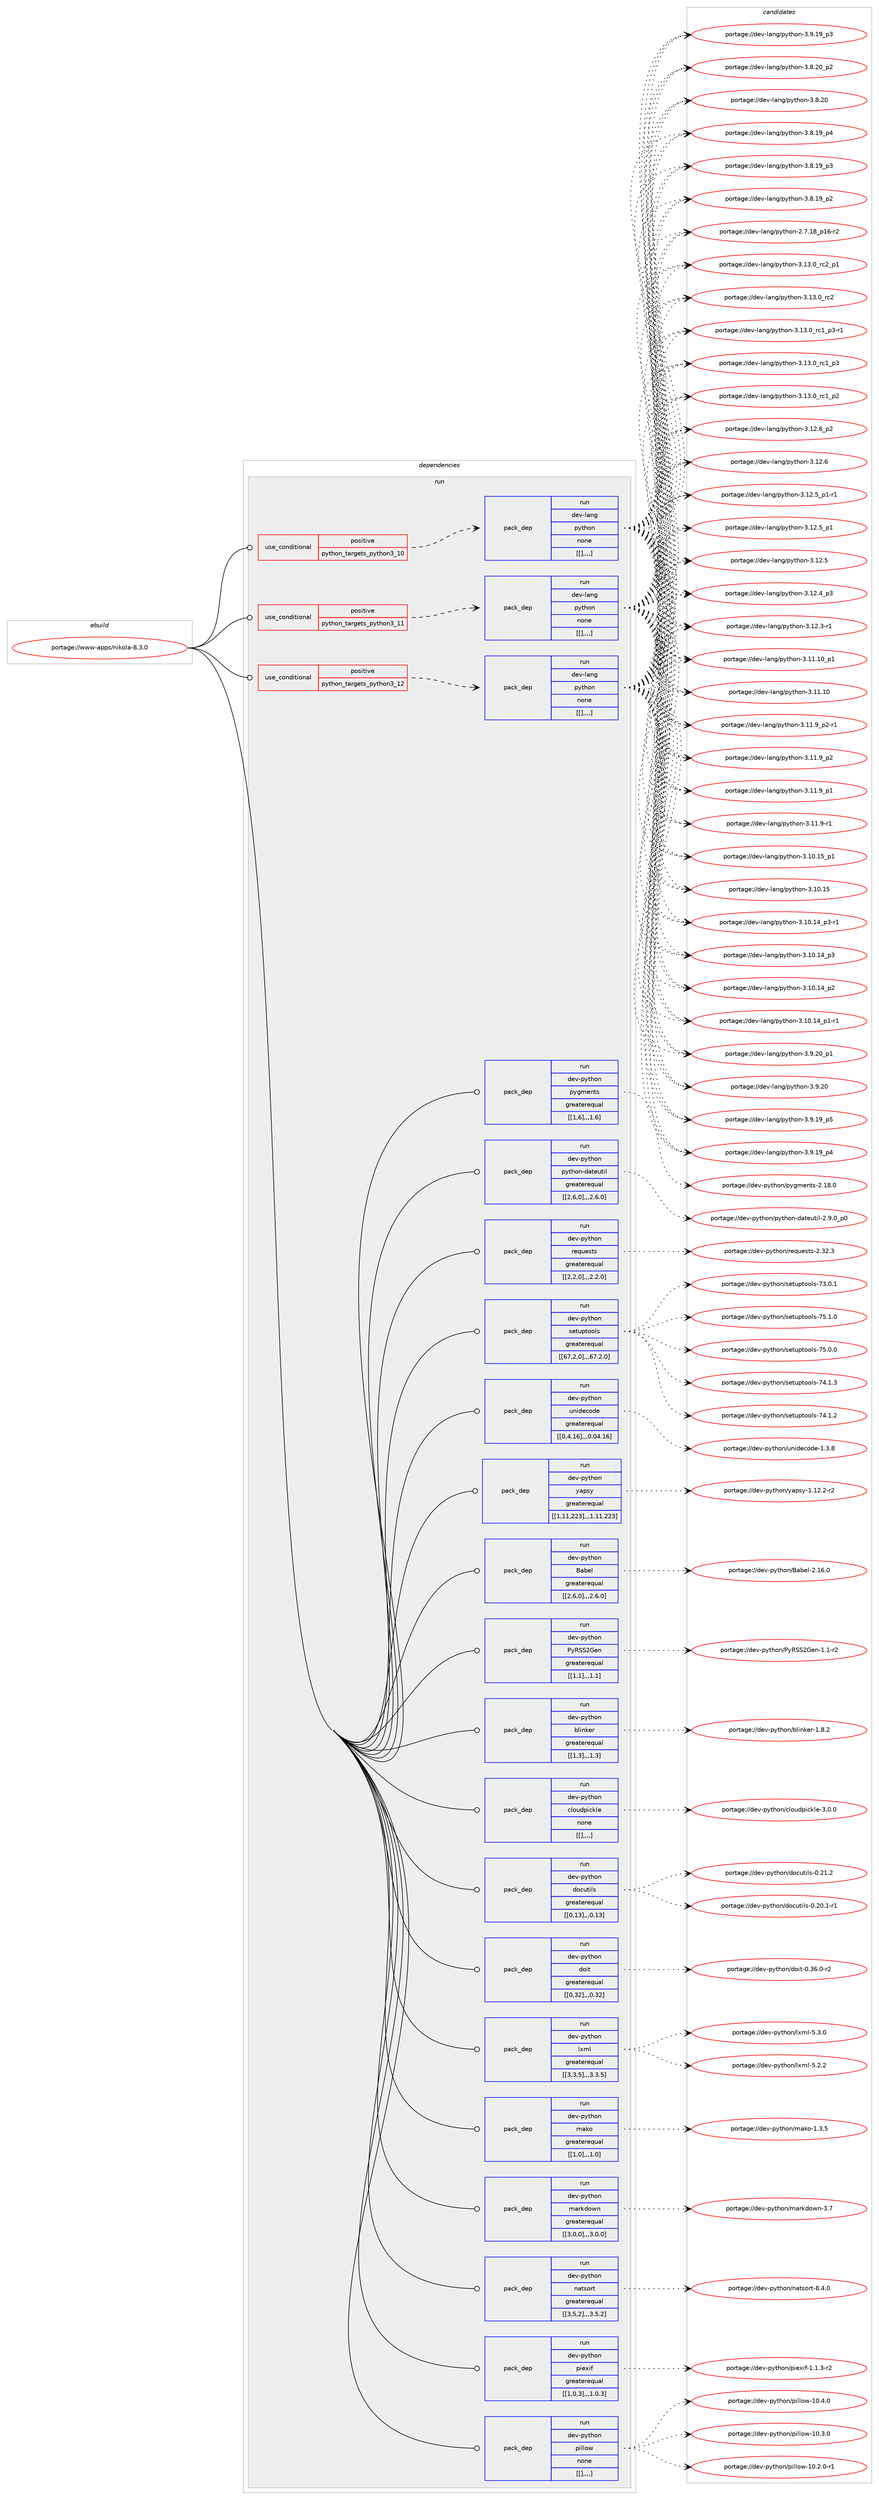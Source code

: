 digraph prolog {

# *************
# Graph options
# *************

newrank=true;
concentrate=true;
compound=true;
graph [rankdir=LR,fontname=Helvetica,fontsize=10,ranksep=1.5];#, ranksep=2.5, nodesep=0.2];
edge  [arrowhead=vee];
node  [fontname=Helvetica,fontsize=10];

# **********
# The ebuild
# **********

subgraph cluster_leftcol {
color=gray;
label=<<i>ebuild</i>>;
id [label="portage://www-apps/nikola-8.3.0", color=red, width=4, href="../www-apps/nikola-8.3.0.svg"];
}

# ****************
# The dependencies
# ****************

subgraph cluster_midcol {
color=gray;
label=<<i>dependencies</i>>;
subgraph cluster_compile {
fillcolor="#eeeeee";
style=filled;
label=<<i>compile</i>>;
}
subgraph cluster_compileandrun {
fillcolor="#eeeeee";
style=filled;
label=<<i>compile and run</i>>;
}
subgraph cluster_run {
fillcolor="#eeeeee";
style=filled;
label=<<i>run</i>>;
subgraph cond124268 {
dependency461007 [label=<<TABLE BORDER="0" CELLBORDER="1" CELLSPACING="0" CELLPADDING="4"><TR><TD ROWSPAN="3" CELLPADDING="10">use_conditional</TD></TR><TR><TD>positive</TD></TR><TR><TD>python_targets_python3_10</TD></TR></TABLE>>, shape=none, color=red];
subgraph pack333433 {
dependency461008 [label=<<TABLE BORDER="0" CELLBORDER="1" CELLSPACING="0" CELLPADDING="4" WIDTH="220"><TR><TD ROWSPAN="6" CELLPADDING="30">pack_dep</TD></TR><TR><TD WIDTH="110">run</TD></TR><TR><TD>dev-lang</TD></TR><TR><TD>python</TD></TR><TR><TD>none</TD></TR><TR><TD>[[],,,,]</TD></TR></TABLE>>, shape=none, color=blue];
}
dependency461007:e -> dependency461008:w [weight=20,style="dashed",arrowhead="vee"];
}
id:e -> dependency461007:w [weight=20,style="solid",arrowhead="odot"];
subgraph cond124269 {
dependency461009 [label=<<TABLE BORDER="0" CELLBORDER="1" CELLSPACING="0" CELLPADDING="4"><TR><TD ROWSPAN="3" CELLPADDING="10">use_conditional</TD></TR><TR><TD>positive</TD></TR><TR><TD>python_targets_python3_11</TD></TR></TABLE>>, shape=none, color=red];
subgraph pack333434 {
dependency461010 [label=<<TABLE BORDER="0" CELLBORDER="1" CELLSPACING="0" CELLPADDING="4" WIDTH="220"><TR><TD ROWSPAN="6" CELLPADDING="30">pack_dep</TD></TR><TR><TD WIDTH="110">run</TD></TR><TR><TD>dev-lang</TD></TR><TR><TD>python</TD></TR><TR><TD>none</TD></TR><TR><TD>[[],,,,]</TD></TR></TABLE>>, shape=none, color=blue];
}
dependency461009:e -> dependency461010:w [weight=20,style="dashed",arrowhead="vee"];
}
id:e -> dependency461009:w [weight=20,style="solid",arrowhead="odot"];
subgraph cond124270 {
dependency461011 [label=<<TABLE BORDER="0" CELLBORDER="1" CELLSPACING="0" CELLPADDING="4"><TR><TD ROWSPAN="3" CELLPADDING="10">use_conditional</TD></TR><TR><TD>positive</TD></TR><TR><TD>python_targets_python3_12</TD></TR></TABLE>>, shape=none, color=red];
subgraph pack333435 {
dependency461012 [label=<<TABLE BORDER="0" CELLBORDER="1" CELLSPACING="0" CELLPADDING="4" WIDTH="220"><TR><TD ROWSPAN="6" CELLPADDING="30">pack_dep</TD></TR><TR><TD WIDTH="110">run</TD></TR><TR><TD>dev-lang</TD></TR><TR><TD>python</TD></TR><TR><TD>none</TD></TR><TR><TD>[[],,,,]</TD></TR></TABLE>>, shape=none, color=blue];
}
dependency461011:e -> dependency461012:w [weight=20,style="dashed",arrowhead="vee"];
}
id:e -> dependency461011:w [weight=20,style="solid",arrowhead="odot"];
subgraph pack333436 {
dependency461013 [label=<<TABLE BORDER="0" CELLBORDER="1" CELLSPACING="0" CELLPADDING="4" WIDTH="220"><TR><TD ROWSPAN="6" CELLPADDING="30">pack_dep</TD></TR><TR><TD WIDTH="110">run</TD></TR><TR><TD>dev-python</TD></TR><TR><TD>Babel</TD></TR><TR><TD>greaterequal</TD></TR><TR><TD>[[2,6,0],,,2.6.0]</TD></TR></TABLE>>, shape=none, color=blue];
}
id:e -> dependency461013:w [weight=20,style="solid",arrowhead="odot"];
subgraph pack333437 {
dependency461014 [label=<<TABLE BORDER="0" CELLBORDER="1" CELLSPACING="0" CELLPADDING="4" WIDTH="220"><TR><TD ROWSPAN="6" CELLPADDING="30">pack_dep</TD></TR><TR><TD WIDTH="110">run</TD></TR><TR><TD>dev-python</TD></TR><TR><TD>PyRSS2Gen</TD></TR><TR><TD>greaterequal</TD></TR><TR><TD>[[1,1],,,1.1]</TD></TR></TABLE>>, shape=none, color=blue];
}
id:e -> dependency461014:w [weight=20,style="solid",arrowhead="odot"];
subgraph pack333438 {
dependency461015 [label=<<TABLE BORDER="0" CELLBORDER="1" CELLSPACING="0" CELLPADDING="4" WIDTH="220"><TR><TD ROWSPAN="6" CELLPADDING="30">pack_dep</TD></TR><TR><TD WIDTH="110">run</TD></TR><TR><TD>dev-python</TD></TR><TR><TD>blinker</TD></TR><TR><TD>greaterequal</TD></TR><TR><TD>[[1,3],,,1.3]</TD></TR></TABLE>>, shape=none, color=blue];
}
id:e -> dependency461015:w [weight=20,style="solid",arrowhead="odot"];
subgraph pack333439 {
dependency461016 [label=<<TABLE BORDER="0" CELLBORDER="1" CELLSPACING="0" CELLPADDING="4" WIDTH="220"><TR><TD ROWSPAN="6" CELLPADDING="30">pack_dep</TD></TR><TR><TD WIDTH="110">run</TD></TR><TR><TD>dev-python</TD></TR><TR><TD>cloudpickle</TD></TR><TR><TD>none</TD></TR><TR><TD>[[],,,,]</TD></TR></TABLE>>, shape=none, color=blue];
}
id:e -> dependency461016:w [weight=20,style="solid",arrowhead="odot"];
subgraph pack333440 {
dependency461017 [label=<<TABLE BORDER="0" CELLBORDER="1" CELLSPACING="0" CELLPADDING="4" WIDTH="220"><TR><TD ROWSPAN="6" CELLPADDING="30">pack_dep</TD></TR><TR><TD WIDTH="110">run</TD></TR><TR><TD>dev-python</TD></TR><TR><TD>docutils</TD></TR><TR><TD>greaterequal</TD></TR><TR><TD>[[0,13],,,0.13]</TD></TR></TABLE>>, shape=none, color=blue];
}
id:e -> dependency461017:w [weight=20,style="solid",arrowhead="odot"];
subgraph pack333441 {
dependency461018 [label=<<TABLE BORDER="0" CELLBORDER="1" CELLSPACING="0" CELLPADDING="4" WIDTH="220"><TR><TD ROWSPAN="6" CELLPADDING="30">pack_dep</TD></TR><TR><TD WIDTH="110">run</TD></TR><TR><TD>dev-python</TD></TR><TR><TD>doit</TD></TR><TR><TD>greaterequal</TD></TR><TR><TD>[[0,32],,,0.32]</TD></TR></TABLE>>, shape=none, color=blue];
}
id:e -> dependency461018:w [weight=20,style="solid",arrowhead="odot"];
subgraph pack333442 {
dependency461019 [label=<<TABLE BORDER="0" CELLBORDER="1" CELLSPACING="0" CELLPADDING="4" WIDTH="220"><TR><TD ROWSPAN="6" CELLPADDING="30">pack_dep</TD></TR><TR><TD WIDTH="110">run</TD></TR><TR><TD>dev-python</TD></TR><TR><TD>lxml</TD></TR><TR><TD>greaterequal</TD></TR><TR><TD>[[3,3,5],,,3.3.5]</TD></TR></TABLE>>, shape=none, color=blue];
}
id:e -> dependency461019:w [weight=20,style="solid",arrowhead="odot"];
subgraph pack333443 {
dependency461020 [label=<<TABLE BORDER="0" CELLBORDER="1" CELLSPACING="0" CELLPADDING="4" WIDTH="220"><TR><TD ROWSPAN="6" CELLPADDING="30">pack_dep</TD></TR><TR><TD WIDTH="110">run</TD></TR><TR><TD>dev-python</TD></TR><TR><TD>mako</TD></TR><TR><TD>greaterequal</TD></TR><TR><TD>[[1,0],,,1.0]</TD></TR></TABLE>>, shape=none, color=blue];
}
id:e -> dependency461020:w [weight=20,style="solid",arrowhead="odot"];
subgraph pack333444 {
dependency461021 [label=<<TABLE BORDER="0" CELLBORDER="1" CELLSPACING="0" CELLPADDING="4" WIDTH="220"><TR><TD ROWSPAN="6" CELLPADDING="30">pack_dep</TD></TR><TR><TD WIDTH="110">run</TD></TR><TR><TD>dev-python</TD></TR><TR><TD>markdown</TD></TR><TR><TD>greaterequal</TD></TR><TR><TD>[[3,0,0],,,3.0.0]</TD></TR></TABLE>>, shape=none, color=blue];
}
id:e -> dependency461021:w [weight=20,style="solid",arrowhead="odot"];
subgraph pack333445 {
dependency461022 [label=<<TABLE BORDER="0" CELLBORDER="1" CELLSPACING="0" CELLPADDING="4" WIDTH="220"><TR><TD ROWSPAN="6" CELLPADDING="30">pack_dep</TD></TR><TR><TD WIDTH="110">run</TD></TR><TR><TD>dev-python</TD></TR><TR><TD>natsort</TD></TR><TR><TD>greaterequal</TD></TR><TR><TD>[[3,5,2],,,3.5.2]</TD></TR></TABLE>>, shape=none, color=blue];
}
id:e -> dependency461022:w [weight=20,style="solid",arrowhead="odot"];
subgraph pack333446 {
dependency461023 [label=<<TABLE BORDER="0" CELLBORDER="1" CELLSPACING="0" CELLPADDING="4" WIDTH="220"><TR><TD ROWSPAN="6" CELLPADDING="30">pack_dep</TD></TR><TR><TD WIDTH="110">run</TD></TR><TR><TD>dev-python</TD></TR><TR><TD>piexif</TD></TR><TR><TD>greaterequal</TD></TR><TR><TD>[[1,0,3],,,1.0.3]</TD></TR></TABLE>>, shape=none, color=blue];
}
id:e -> dependency461023:w [weight=20,style="solid",arrowhead="odot"];
subgraph pack333447 {
dependency461024 [label=<<TABLE BORDER="0" CELLBORDER="1" CELLSPACING="0" CELLPADDING="4" WIDTH="220"><TR><TD ROWSPAN="6" CELLPADDING="30">pack_dep</TD></TR><TR><TD WIDTH="110">run</TD></TR><TR><TD>dev-python</TD></TR><TR><TD>pillow</TD></TR><TR><TD>none</TD></TR><TR><TD>[[],,,,]</TD></TR></TABLE>>, shape=none, color=blue];
}
id:e -> dependency461024:w [weight=20,style="solid",arrowhead="odot"];
subgraph pack333448 {
dependency461025 [label=<<TABLE BORDER="0" CELLBORDER="1" CELLSPACING="0" CELLPADDING="4" WIDTH="220"><TR><TD ROWSPAN="6" CELLPADDING="30">pack_dep</TD></TR><TR><TD WIDTH="110">run</TD></TR><TR><TD>dev-python</TD></TR><TR><TD>pygments</TD></TR><TR><TD>greaterequal</TD></TR><TR><TD>[[1,6],,,1.6]</TD></TR></TABLE>>, shape=none, color=blue];
}
id:e -> dependency461025:w [weight=20,style="solid",arrowhead="odot"];
subgraph pack333449 {
dependency461026 [label=<<TABLE BORDER="0" CELLBORDER="1" CELLSPACING="0" CELLPADDING="4" WIDTH="220"><TR><TD ROWSPAN="6" CELLPADDING="30">pack_dep</TD></TR><TR><TD WIDTH="110">run</TD></TR><TR><TD>dev-python</TD></TR><TR><TD>python-dateutil</TD></TR><TR><TD>greaterequal</TD></TR><TR><TD>[[2,6,0],,,2.6.0]</TD></TR></TABLE>>, shape=none, color=blue];
}
id:e -> dependency461026:w [weight=20,style="solid",arrowhead="odot"];
subgraph pack333450 {
dependency461027 [label=<<TABLE BORDER="0" CELLBORDER="1" CELLSPACING="0" CELLPADDING="4" WIDTH="220"><TR><TD ROWSPAN="6" CELLPADDING="30">pack_dep</TD></TR><TR><TD WIDTH="110">run</TD></TR><TR><TD>dev-python</TD></TR><TR><TD>requests</TD></TR><TR><TD>greaterequal</TD></TR><TR><TD>[[2,2,0],,,2.2.0]</TD></TR></TABLE>>, shape=none, color=blue];
}
id:e -> dependency461027:w [weight=20,style="solid",arrowhead="odot"];
subgraph pack333451 {
dependency461028 [label=<<TABLE BORDER="0" CELLBORDER="1" CELLSPACING="0" CELLPADDING="4" WIDTH="220"><TR><TD ROWSPAN="6" CELLPADDING="30">pack_dep</TD></TR><TR><TD WIDTH="110">run</TD></TR><TR><TD>dev-python</TD></TR><TR><TD>setuptools</TD></TR><TR><TD>greaterequal</TD></TR><TR><TD>[[67,2,0],,,67.2.0]</TD></TR></TABLE>>, shape=none, color=blue];
}
id:e -> dependency461028:w [weight=20,style="solid",arrowhead="odot"];
subgraph pack333452 {
dependency461029 [label=<<TABLE BORDER="0" CELLBORDER="1" CELLSPACING="0" CELLPADDING="4" WIDTH="220"><TR><TD ROWSPAN="6" CELLPADDING="30">pack_dep</TD></TR><TR><TD WIDTH="110">run</TD></TR><TR><TD>dev-python</TD></TR><TR><TD>unidecode</TD></TR><TR><TD>greaterequal</TD></TR><TR><TD>[[0,4,16],,,0.04.16]</TD></TR></TABLE>>, shape=none, color=blue];
}
id:e -> dependency461029:w [weight=20,style="solid",arrowhead="odot"];
subgraph pack333453 {
dependency461030 [label=<<TABLE BORDER="0" CELLBORDER="1" CELLSPACING="0" CELLPADDING="4" WIDTH="220"><TR><TD ROWSPAN="6" CELLPADDING="30">pack_dep</TD></TR><TR><TD WIDTH="110">run</TD></TR><TR><TD>dev-python</TD></TR><TR><TD>yapsy</TD></TR><TR><TD>greaterequal</TD></TR><TR><TD>[[1,11,223],,,1.11.223]</TD></TR></TABLE>>, shape=none, color=blue];
}
id:e -> dependency461030:w [weight=20,style="solid",arrowhead="odot"];
}
}

# **************
# The candidates
# **************

subgraph cluster_choices {
rank=same;
color=gray;
label=<<i>candidates</i>>;

subgraph choice333433 {
color=black;
nodesep=1;
choice100101118451089711010347112121116104111110455146495146489511499509511249 [label="portage://dev-lang/python-3.13.0_rc2_p1", color=red, width=4,href="../dev-lang/python-3.13.0_rc2_p1.svg"];
choice10010111845108971101034711212111610411111045514649514648951149950 [label="portage://dev-lang/python-3.13.0_rc2", color=red, width=4,href="../dev-lang/python-3.13.0_rc2.svg"];
choice1001011184510897110103471121211161041111104551464951464895114994995112514511449 [label="portage://dev-lang/python-3.13.0_rc1_p3-r1", color=red, width=4,href="../dev-lang/python-3.13.0_rc1_p3-r1.svg"];
choice100101118451089711010347112121116104111110455146495146489511499499511251 [label="portage://dev-lang/python-3.13.0_rc1_p3", color=red, width=4,href="../dev-lang/python-3.13.0_rc1_p3.svg"];
choice100101118451089711010347112121116104111110455146495146489511499499511250 [label="portage://dev-lang/python-3.13.0_rc1_p2", color=red, width=4,href="../dev-lang/python-3.13.0_rc1_p2.svg"];
choice100101118451089711010347112121116104111110455146495046549511250 [label="portage://dev-lang/python-3.12.6_p2", color=red, width=4,href="../dev-lang/python-3.12.6_p2.svg"];
choice10010111845108971101034711212111610411111045514649504654 [label="portage://dev-lang/python-3.12.6", color=red, width=4,href="../dev-lang/python-3.12.6.svg"];
choice1001011184510897110103471121211161041111104551464950465395112494511449 [label="portage://dev-lang/python-3.12.5_p1-r1", color=red, width=4,href="../dev-lang/python-3.12.5_p1-r1.svg"];
choice100101118451089711010347112121116104111110455146495046539511249 [label="portage://dev-lang/python-3.12.5_p1", color=red, width=4,href="../dev-lang/python-3.12.5_p1.svg"];
choice10010111845108971101034711212111610411111045514649504653 [label="portage://dev-lang/python-3.12.5", color=red, width=4,href="../dev-lang/python-3.12.5.svg"];
choice100101118451089711010347112121116104111110455146495046529511251 [label="portage://dev-lang/python-3.12.4_p3", color=red, width=4,href="../dev-lang/python-3.12.4_p3.svg"];
choice100101118451089711010347112121116104111110455146495046514511449 [label="portage://dev-lang/python-3.12.3-r1", color=red, width=4,href="../dev-lang/python-3.12.3-r1.svg"];
choice10010111845108971101034711212111610411111045514649494649489511249 [label="portage://dev-lang/python-3.11.10_p1", color=red, width=4,href="../dev-lang/python-3.11.10_p1.svg"];
choice1001011184510897110103471121211161041111104551464949464948 [label="portage://dev-lang/python-3.11.10", color=red, width=4,href="../dev-lang/python-3.11.10.svg"];
choice1001011184510897110103471121211161041111104551464949465795112504511449 [label="portage://dev-lang/python-3.11.9_p2-r1", color=red, width=4,href="../dev-lang/python-3.11.9_p2-r1.svg"];
choice100101118451089711010347112121116104111110455146494946579511250 [label="portage://dev-lang/python-3.11.9_p2", color=red, width=4,href="../dev-lang/python-3.11.9_p2.svg"];
choice100101118451089711010347112121116104111110455146494946579511249 [label="portage://dev-lang/python-3.11.9_p1", color=red, width=4,href="../dev-lang/python-3.11.9_p1.svg"];
choice100101118451089711010347112121116104111110455146494946574511449 [label="portage://dev-lang/python-3.11.9-r1", color=red, width=4,href="../dev-lang/python-3.11.9-r1.svg"];
choice10010111845108971101034711212111610411111045514649484649539511249 [label="portage://dev-lang/python-3.10.15_p1", color=red, width=4,href="../dev-lang/python-3.10.15_p1.svg"];
choice1001011184510897110103471121211161041111104551464948464953 [label="portage://dev-lang/python-3.10.15", color=red, width=4,href="../dev-lang/python-3.10.15.svg"];
choice100101118451089711010347112121116104111110455146494846495295112514511449 [label="portage://dev-lang/python-3.10.14_p3-r1", color=red, width=4,href="../dev-lang/python-3.10.14_p3-r1.svg"];
choice10010111845108971101034711212111610411111045514649484649529511251 [label="portage://dev-lang/python-3.10.14_p3", color=red, width=4,href="../dev-lang/python-3.10.14_p3.svg"];
choice10010111845108971101034711212111610411111045514649484649529511250 [label="portage://dev-lang/python-3.10.14_p2", color=red, width=4,href="../dev-lang/python-3.10.14_p2.svg"];
choice100101118451089711010347112121116104111110455146494846495295112494511449 [label="portage://dev-lang/python-3.10.14_p1-r1", color=red, width=4,href="../dev-lang/python-3.10.14_p1-r1.svg"];
choice100101118451089711010347112121116104111110455146574650489511249 [label="portage://dev-lang/python-3.9.20_p1", color=red, width=4,href="../dev-lang/python-3.9.20_p1.svg"];
choice10010111845108971101034711212111610411111045514657465048 [label="portage://dev-lang/python-3.9.20", color=red, width=4,href="../dev-lang/python-3.9.20.svg"];
choice100101118451089711010347112121116104111110455146574649579511253 [label="portage://dev-lang/python-3.9.19_p5", color=red, width=4,href="../dev-lang/python-3.9.19_p5.svg"];
choice100101118451089711010347112121116104111110455146574649579511252 [label="portage://dev-lang/python-3.9.19_p4", color=red, width=4,href="../dev-lang/python-3.9.19_p4.svg"];
choice100101118451089711010347112121116104111110455146574649579511251 [label="portage://dev-lang/python-3.9.19_p3", color=red, width=4,href="../dev-lang/python-3.9.19_p3.svg"];
choice100101118451089711010347112121116104111110455146564650489511250 [label="portage://dev-lang/python-3.8.20_p2", color=red, width=4,href="../dev-lang/python-3.8.20_p2.svg"];
choice10010111845108971101034711212111610411111045514656465048 [label="portage://dev-lang/python-3.8.20", color=red, width=4,href="../dev-lang/python-3.8.20.svg"];
choice100101118451089711010347112121116104111110455146564649579511252 [label="portage://dev-lang/python-3.8.19_p4", color=red, width=4,href="../dev-lang/python-3.8.19_p4.svg"];
choice100101118451089711010347112121116104111110455146564649579511251 [label="portage://dev-lang/python-3.8.19_p3", color=red, width=4,href="../dev-lang/python-3.8.19_p3.svg"];
choice100101118451089711010347112121116104111110455146564649579511250 [label="portage://dev-lang/python-3.8.19_p2", color=red, width=4,href="../dev-lang/python-3.8.19_p2.svg"];
choice100101118451089711010347112121116104111110455046554649569511249544511450 [label="portage://dev-lang/python-2.7.18_p16-r2", color=red, width=4,href="../dev-lang/python-2.7.18_p16-r2.svg"];
dependency461008:e -> choice100101118451089711010347112121116104111110455146495146489511499509511249:w [style=dotted,weight="100"];
dependency461008:e -> choice10010111845108971101034711212111610411111045514649514648951149950:w [style=dotted,weight="100"];
dependency461008:e -> choice1001011184510897110103471121211161041111104551464951464895114994995112514511449:w [style=dotted,weight="100"];
dependency461008:e -> choice100101118451089711010347112121116104111110455146495146489511499499511251:w [style=dotted,weight="100"];
dependency461008:e -> choice100101118451089711010347112121116104111110455146495146489511499499511250:w [style=dotted,weight="100"];
dependency461008:e -> choice100101118451089711010347112121116104111110455146495046549511250:w [style=dotted,weight="100"];
dependency461008:e -> choice10010111845108971101034711212111610411111045514649504654:w [style=dotted,weight="100"];
dependency461008:e -> choice1001011184510897110103471121211161041111104551464950465395112494511449:w [style=dotted,weight="100"];
dependency461008:e -> choice100101118451089711010347112121116104111110455146495046539511249:w [style=dotted,weight="100"];
dependency461008:e -> choice10010111845108971101034711212111610411111045514649504653:w [style=dotted,weight="100"];
dependency461008:e -> choice100101118451089711010347112121116104111110455146495046529511251:w [style=dotted,weight="100"];
dependency461008:e -> choice100101118451089711010347112121116104111110455146495046514511449:w [style=dotted,weight="100"];
dependency461008:e -> choice10010111845108971101034711212111610411111045514649494649489511249:w [style=dotted,weight="100"];
dependency461008:e -> choice1001011184510897110103471121211161041111104551464949464948:w [style=dotted,weight="100"];
dependency461008:e -> choice1001011184510897110103471121211161041111104551464949465795112504511449:w [style=dotted,weight="100"];
dependency461008:e -> choice100101118451089711010347112121116104111110455146494946579511250:w [style=dotted,weight="100"];
dependency461008:e -> choice100101118451089711010347112121116104111110455146494946579511249:w [style=dotted,weight="100"];
dependency461008:e -> choice100101118451089711010347112121116104111110455146494946574511449:w [style=dotted,weight="100"];
dependency461008:e -> choice10010111845108971101034711212111610411111045514649484649539511249:w [style=dotted,weight="100"];
dependency461008:e -> choice1001011184510897110103471121211161041111104551464948464953:w [style=dotted,weight="100"];
dependency461008:e -> choice100101118451089711010347112121116104111110455146494846495295112514511449:w [style=dotted,weight="100"];
dependency461008:e -> choice10010111845108971101034711212111610411111045514649484649529511251:w [style=dotted,weight="100"];
dependency461008:e -> choice10010111845108971101034711212111610411111045514649484649529511250:w [style=dotted,weight="100"];
dependency461008:e -> choice100101118451089711010347112121116104111110455146494846495295112494511449:w [style=dotted,weight="100"];
dependency461008:e -> choice100101118451089711010347112121116104111110455146574650489511249:w [style=dotted,weight="100"];
dependency461008:e -> choice10010111845108971101034711212111610411111045514657465048:w [style=dotted,weight="100"];
dependency461008:e -> choice100101118451089711010347112121116104111110455146574649579511253:w [style=dotted,weight="100"];
dependency461008:e -> choice100101118451089711010347112121116104111110455146574649579511252:w [style=dotted,weight="100"];
dependency461008:e -> choice100101118451089711010347112121116104111110455146574649579511251:w [style=dotted,weight="100"];
dependency461008:e -> choice100101118451089711010347112121116104111110455146564650489511250:w [style=dotted,weight="100"];
dependency461008:e -> choice10010111845108971101034711212111610411111045514656465048:w [style=dotted,weight="100"];
dependency461008:e -> choice100101118451089711010347112121116104111110455146564649579511252:w [style=dotted,weight="100"];
dependency461008:e -> choice100101118451089711010347112121116104111110455146564649579511251:w [style=dotted,weight="100"];
dependency461008:e -> choice100101118451089711010347112121116104111110455146564649579511250:w [style=dotted,weight="100"];
dependency461008:e -> choice100101118451089711010347112121116104111110455046554649569511249544511450:w [style=dotted,weight="100"];
}
subgraph choice333434 {
color=black;
nodesep=1;
choice100101118451089711010347112121116104111110455146495146489511499509511249 [label="portage://dev-lang/python-3.13.0_rc2_p1", color=red, width=4,href="../dev-lang/python-3.13.0_rc2_p1.svg"];
choice10010111845108971101034711212111610411111045514649514648951149950 [label="portage://dev-lang/python-3.13.0_rc2", color=red, width=4,href="../dev-lang/python-3.13.0_rc2.svg"];
choice1001011184510897110103471121211161041111104551464951464895114994995112514511449 [label="portage://dev-lang/python-3.13.0_rc1_p3-r1", color=red, width=4,href="../dev-lang/python-3.13.0_rc1_p3-r1.svg"];
choice100101118451089711010347112121116104111110455146495146489511499499511251 [label="portage://dev-lang/python-3.13.0_rc1_p3", color=red, width=4,href="../dev-lang/python-3.13.0_rc1_p3.svg"];
choice100101118451089711010347112121116104111110455146495146489511499499511250 [label="portage://dev-lang/python-3.13.0_rc1_p2", color=red, width=4,href="../dev-lang/python-3.13.0_rc1_p2.svg"];
choice100101118451089711010347112121116104111110455146495046549511250 [label="portage://dev-lang/python-3.12.6_p2", color=red, width=4,href="../dev-lang/python-3.12.6_p2.svg"];
choice10010111845108971101034711212111610411111045514649504654 [label="portage://dev-lang/python-3.12.6", color=red, width=4,href="../dev-lang/python-3.12.6.svg"];
choice1001011184510897110103471121211161041111104551464950465395112494511449 [label="portage://dev-lang/python-3.12.5_p1-r1", color=red, width=4,href="../dev-lang/python-3.12.5_p1-r1.svg"];
choice100101118451089711010347112121116104111110455146495046539511249 [label="portage://dev-lang/python-3.12.5_p1", color=red, width=4,href="../dev-lang/python-3.12.5_p1.svg"];
choice10010111845108971101034711212111610411111045514649504653 [label="portage://dev-lang/python-3.12.5", color=red, width=4,href="../dev-lang/python-3.12.5.svg"];
choice100101118451089711010347112121116104111110455146495046529511251 [label="portage://dev-lang/python-3.12.4_p3", color=red, width=4,href="../dev-lang/python-3.12.4_p3.svg"];
choice100101118451089711010347112121116104111110455146495046514511449 [label="portage://dev-lang/python-3.12.3-r1", color=red, width=4,href="../dev-lang/python-3.12.3-r1.svg"];
choice10010111845108971101034711212111610411111045514649494649489511249 [label="portage://dev-lang/python-3.11.10_p1", color=red, width=4,href="../dev-lang/python-3.11.10_p1.svg"];
choice1001011184510897110103471121211161041111104551464949464948 [label="portage://dev-lang/python-3.11.10", color=red, width=4,href="../dev-lang/python-3.11.10.svg"];
choice1001011184510897110103471121211161041111104551464949465795112504511449 [label="portage://dev-lang/python-3.11.9_p2-r1", color=red, width=4,href="../dev-lang/python-3.11.9_p2-r1.svg"];
choice100101118451089711010347112121116104111110455146494946579511250 [label="portage://dev-lang/python-3.11.9_p2", color=red, width=4,href="../dev-lang/python-3.11.9_p2.svg"];
choice100101118451089711010347112121116104111110455146494946579511249 [label="portage://dev-lang/python-3.11.9_p1", color=red, width=4,href="../dev-lang/python-3.11.9_p1.svg"];
choice100101118451089711010347112121116104111110455146494946574511449 [label="portage://dev-lang/python-3.11.9-r1", color=red, width=4,href="../dev-lang/python-3.11.9-r1.svg"];
choice10010111845108971101034711212111610411111045514649484649539511249 [label="portage://dev-lang/python-3.10.15_p1", color=red, width=4,href="../dev-lang/python-3.10.15_p1.svg"];
choice1001011184510897110103471121211161041111104551464948464953 [label="portage://dev-lang/python-3.10.15", color=red, width=4,href="../dev-lang/python-3.10.15.svg"];
choice100101118451089711010347112121116104111110455146494846495295112514511449 [label="portage://dev-lang/python-3.10.14_p3-r1", color=red, width=4,href="../dev-lang/python-3.10.14_p3-r1.svg"];
choice10010111845108971101034711212111610411111045514649484649529511251 [label="portage://dev-lang/python-3.10.14_p3", color=red, width=4,href="../dev-lang/python-3.10.14_p3.svg"];
choice10010111845108971101034711212111610411111045514649484649529511250 [label="portage://dev-lang/python-3.10.14_p2", color=red, width=4,href="../dev-lang/python-3.10.14_p2.svg"];
choice100101118451089711010347112121116104111110455146494846495295112494511449 [label="portage://dev-lang/python-3.10.14_p1-r1", color=red, width=4,href="../dev-lang/python-3.10.14_p1-r1.svg"];
choice100101118451089711010347112121116104111110455146574650489511249 [label="portage://dev-lang/python-3.9.20_p1", color=red, width=4,href="../dev-lang/python-3.9.20_p1.svg"];
choice10010111845108971101034711212111610411111045514657465048 [label="portage://dev-lang/python-3.9.20", color=red, width=4,href="../dev-lang/python-3.9.20.svg"];
choice100101118451089711010347112121116104111110455146574649579511253 [label="portage://dev-lang/python-3.9.19_p5", color=red, width=4,href="../dev-lang/python-3.9.19_p5.svg"];
choice100101118451089711010347112121116104111110455146574649579511252 [label="portage://dev-lang/python-3.9.19_p4", color=red, width=4,href="../dev-lang/python-3.9.19_p4.svg"];
choice100101118451089711010347112121116104111110455146574649579511251 [label="portage://dev-lang/python-3.9.19_p3", color=red, width=4,href="../dev-lang/python-3.9.19_p3.svg"];
choice100101118451089711010347112121116104111110455146564650489511250 [label="portage://dev-lang/python-3.8.20_p2", color=red, width=4,href="../dev-lang/python-3.8.20_p2.svg"];
choice10010111845108971101034711212111610411111045514656465048 [label="portage://dev-lang/python-3.8.20", color=red, width=4,href="../dev-lang/python-3.8.20.svg"];
choice100101118451089711010347112121116104111110455146564649579511252 [label="portage://dev-lang/python-3.8.19_p4", color=red, width=4,href="../dev-lang/python-3.8.19_p4.svg"];
choice100101118451089711010347112121116104111110455146564649579511251 [label="portage://dev-lang/python-3.8.19_p3", color=red, width=4,href="../dev-lang/python-3.8.19_p3.svg"];
choice100101118451089711010347112121116104111110455146564649579511250 [label="portage://dev-lang/python-3.8.19_p2", color=red, width=4,href="../dev-lang/python-3.8.19_p2.svg"];
choice100101118451089711010347112121116104111110455046554649569511249544511450 [label="portage://dev-lang/python-2.7.18_p16-r2", color=red, width=4,href="../dev-lang/python-2.7.18_p16-r2.svg"];
dependency461010:e -> choice100101118451089711010347112121116104111110455146495146489511499509511249:w [style=dotted,weight="100"];
dependency461010:e -> choice10010111845108971101034711212111610411111045514649514648951149950:w [style=dotted,weight="100"];
dependency461010:e -> choice1001011184510897110103471121211161041111104551464951464895114994995112514511449:w [style=dotted,weight="100"];
dependency461010:e -> choice100101118451089711010347112121116104111110455146495146489511499499511251:w [style=dotted,weight="100"];
dependency461010:e -> choice100101118451089711010347112121116104111110455146495146489511499499511250:w [style=dotted,weight="100"];
dependency461010:e -> choice100101118451089711010347112121116104111110455146495046549511250:w [style=dotted,weight="100"];
dependency461010:e -> choice10010111845108971101034711212111610411111045514649504654:w [style=dotted,weight="100"];
dependency461010:e -> choice1001011184510897110103471121211161041111104551464950465395112494511449:w [style=dotted,weight="100"];
dependency461010:e -> choice100101118451089711010347112121116104111110455146495046539511249:w [style=dotted,weight="100"];
dependency461010:e -> choice10010111845108971101034711212111610411111045514649504653:w [style=dotted,weight="100"];
dependency461010:e -> choice100101118451089711010347112121116104111110455146495046529511251:w [style=dotted,weight="100"];
dependency461010:e -> choice100101118451089711010347112121116104111110455146495046514511449:w [style=dotted,weight="100"];
dependency461010:e -> choice10010111845108971101034711212111610411111045514649494649489511249:w [style=dotted,weight="100"];
dependency461010:e -> choice1001011184510897110103471121211161041111104551464949464948:w [style=dotted,weight="100"];
dependency461010:e -> choice1001011184510897110103471121211161041111104551464949465795112504511449:w [style=dotted,weight="100"];
dependency461010:e -> choice100101118451089711010347112121116104111110455146494946579511250:w [style=dotted,weight="100"];
dependency461010:e -> choice100101118451089711010347112121116104111110455146494946579511249:w [style=dotted,weight="100"];
dependency461010:e -> choice100101118451089711010347112121116104111110455146494946574511449:w [style=dotted,weight="100"];
dependency461010:e -> choice10010111845108971101034711212111610411111045514649484649539511249:w [style=dotted,weight="100"];
dependency461010:e -> choice1001011184510897110103471121211161041111104551464948464953:w [style=dotted,weight="100"];
dependency461010:e -> choice100101118451089711010347112121116104111110455146494846495295112514511449:w [style=dotted,weight="100"];
dependency461010:e -> choice10010111845108971101034711212111610411111045514649484649529511251:w [style=dotted,weight="100"];
dependency461010:e -> choice10010111845108971101034711212111610411111045514649484649529511250:w [style=dotted,weight="100"];
dependency461010:e -> choice100101118451089711010347112121116104111110455146494846495295112494511449:w [style=dotted,weight="100"];
dependency461010:e -> choice100101118451089711010347112121116104111110455146574650489511249:w [style=dotted,weight="100"];
dependency461010:e -> choice10010111845108971101034711212111610411111045514657465048:w [style=dotted,weight="100"];
dependency461010:e -> choice100101118451089711010347112121116104111110455146574649579511253:w [style=dotted,weight="100"];
dependency461010:e -> choice100101118451089711010347112121116104111110455146574649579511252:w [style=dotted,weight="100"];
dependency461010:e -> choice100101118451089711010347112121116104111110455146574649579511251:w [style=dotted,weight="100"];
dependency461010:e -> choice100101118451089711010347112121116104111110455146564650489511250:w [style=dotted,weight="100"];
dependency461010:e -> choice10010111845108971101034711212111610411111045514656465048:w [style=dotted,weight="100"];
dependency461010:e -> choice100101118451089711010347112121116104111110455146564649579511252:w [style=dotted,weight="100"];
dependency461010:e -> choice100101118451089711010347112121116104111110455146564649579511251:w [style=dotted,weight="100"];
dependency461010:e -> choice100101118451089711010347112121116104111110455146564649579511250:w [style=dotted,weight="100"];
dependency461010:e -> choice100101118451089711010347112121116104111110455046554649569511249544511450:w [style=dotted,weight="100"];
}
subgraph choice333435 {
color=black;
nodesep=1;
choice100101118451089711010347112121116104111110455146495146489511499509511249 [label="portage://dev-lang/python-3.13.0_rc2_p1", color=red, width=4,href="../dev-lang/python-3.13.0_rc2_p1.svg"];
choice10010111845108971101034711212111610411111045514649514648951149950 [label="portage://dev-lang/python-3.13.0_rc2", color=red, width=4,href="../dev-lang/python-3.13.0_rc2.svg"];
choice1001011184510897110103471121211161041111104551464951464895114994995112514511449 [label="portage://dev-lang/python-3.13.0_rc1_p3-r1", color=red, width=4,href="../dev-lang/python-3.13.0_rc1_p3-r1.svg"];
choice100101118451089711010347112121116104111110455146495146489511499499511251 [label="portage://dev-lang/python-3.13.0_rc1_p3", color=red, width=4,href="../dev-lang/python-3.13.0_rc1_p3.svg"];
choice100101118451089711010347112121116104111110455146495146489511499499511250 [label="portage://dev-lang/python-3.13.0_rc1_p2", color=red, width=4,href="../dev-lang/python-3.13.0_rc1_p2.svg"];
choice100101118451089711010347112121116104111110455146495046549511250 [label="portage://dev-lang/python-3.12.6_p2", color=red, width=4,href="../dev-lang/python-3.12.6_p2.svg"];
choice10010111845108971101034711212111610411111045514649504654 [label="portage://dev-lang/python-3.12.6", color=red, width=4,href="../dev-lang/python-3.12.6.svg"];
choice1001011184510897110103471121211161041111104551464950465395112494511449 [label="portage://dev-lang/python-3.12.5_p1-r1", color=red, width=4,href="../dev-lang/python-3.12.5_p1-r1.svg"];
choice100101118451089711010347112121116104111110455146495046539511249 [label="portage://dev-lang/python-3.12.5_p1", color=red, width=4,href="../dev-lang/python-3.12.5_p1.svg"];
choice10010111845108971101034711212111610411111045514649504653 [label="portage://dev-lang/python-3.12.5", color=red, width=4,href="../dev-lang/python-3.12.5.svg"];
choice100101118451089711010347112121116104111110455146495046529511251 [label="portage://dev-lang/python-3.12.4_p3", color=red, width=4,href="../dev-lang/python-3.12.4_p3.svg"];
choice100101118451089711010347112121116104111110455146495046514511449 [label="portage://dev-lang/python-3.12.3-r1", color=red, width=4,href="../dev-lang/python-3.12.3-r1.svg"];
choice10010111845108971101034711212111610411111045514649494649489511249 [label="portage://dev-lang/python-3.11.10_p1", color=red, width=4,href="../dev-lang/python-3.11.10_p1.svg"];
choice1001011184510897110103471121211161041111104551464949464948 [label="portage://dev-lang/python-3.11.10", color=red, width=4,href="../dev-lang/python-3.11.10.svg"];
choice1001011184510897110103471121211161041111104551464949465795112504511449 [label="portage://dev-lang/python-3.11.9_p2-r1", color=red, width=4,href="../dev-lang/python-3.11.9_p2-r1.svg"];
choice100101118451089711010347112121116104111110455146494946579511250 [label="portage://dev-lang/python-3.11.9_p2", color=red, width=4,href="../dev-lang/python-3.11.9_p2.svg"];
choice100101118451089711010347112121116104111110455146494946579511249 [label="portage://dev-lang/python-3.11.9_p1", color=red, width=4,href="../dev-lang/python-3.11.9_p1.svg"];
choice100101118451089711010347112121116104111110455146494946574511449 [label="portage://dev-lang/python-3.11.9-r1", color=red, width=4,href="../dev-lang/python-3.11.9-r1.svg"];
choice10010111845108971101034711212111610411111045514649484649539511249 [label="portage://dev-lang/python-3.10.15_p1", color=red, width=4,href="../dev-lang/python-3.10.15_p1.svg"];
choice1001011184510897110103471121211161041111104551464948464953 [label="portage://dev-lang/python-3.10.15", color=red, width=4,href="../dev-lang/python-3.10.15.svg"];
choice100101118451089711010347112121116104111110455146494846495295112514511449 [label="portage://dev-lang/python-3.10.14_p3-r1", color=red, width=4,href="../dev-lang/python-3.10.14_p3-r1.svg"];
choice10010111845108971101034711212111610411111045514649484649529511251 [label="portage://dev-lang/python-3.10.14_p3", color=red, width=4,href="../dev-lang/python-3.10.14_p3.svg"];
choice10010111845108971101034711212111610411111045514649484649529511250 [label="portage://dev-lang/python-3.10.14_p2", color=red, width=4,href="../dev-lang/python-3.10.14_p2.svg"];
choice100101118451089711010347112121116104111110455146494846495295112494511449 [label="portage://dev-lang/python-3.10.14_p1-r1", color=red, width=4,href="../dev-lang/python-3.10.14_p1-r1.svg"];
choice100101118451089711010347112121116104111110455146574650489511249 [label="portage://dev-lang/python-3.9.20_p1", color=red, width=4,href="../dev-lang/python-3.9.20_p1.svg"];
choice10010111845108971101034711212111610411111045514657465048 [label="portage://dev-lang/python-3.9.20", color=red, width=4,href="../dev-lang/python-3.9.20.svg"];
choice100101118451089711010347112121116104111110455146574649579511253 [label="portage://dev-lang/python-3.9.19_p5", color=red, width=4,href="../dev-lang/python-3.9.19_p5.svg"];
choice100101118451089711010347112121116104111110455146574649579511252 [label="portage://dev-lang/python-3.9.19_p4", color=red, width=4,href="../dev-lang/python-3.9.19_p4.svg"];
choice100101118451089711010347112121116104111110455146574649579511251 [label="portage://dev-lang/python-3.9.19_p3", color=red, width=4,href="../dev-lang/python-3.9.19_p3.svg"];
choice100101118451089711010347112121116104111110455146564650489511250 [label="portage://dev-lang/python-3.8.20_p2", color=red, width=4,href="../dev-lang/python-3.8.20_p2.svg"];
choice10010111845108971101034711212111610411111045514656465048 [label="portage://dev-lang/python-3.8.20", color=red, width=4,href="../dev-lang/python-3.8.20.svg"];
choice100101118451089711010347112121116104111110455146564649579511252 [label="portage://dev-lang/python-3.8.19_p4", color=red, width=4,href="../dev-lang/python-3.8.19_p4.svg"];
choice100101118451089711010347112121116104111110455146564649579511251 [label="portage://dev-lang/python-3.8.19_p3", color=red, width=4,href="../dev-lang/python-3.8.19_p3.svg"];
choice100101118451089711010347112121116104111110455146564649579511250 [label="portage://dev-lang/python-3.8.19_p2", color=red, width=4,href="../dev-lang/python-3.8.19_p2.svg"];
choice100101118451089711010347112121116104111110455046554649569511249544511450 [label="portage://dev-lang/python-2.7.18_p16-r2", color=red, width=4,href="../dev-lang/python-2.7.18_p16-r2.svg"];
dependency461012:e -> choice100101118451089711010347112121116104111110455146495146489511499509511249:w [style=dotted,weight="100"];
dependency461012:e -> choice10010111845108971101034711212111610411111045514649514648951149950:w [style=dotted,weight="100"];
dependency461012:e -> choice1001011184510897110103471121211161041111104551464951464895114994995112514511449:w [style=dotted,weight="100"];
dependency461012:e -> choice100101118451089711010347112121116104111110455146495146489511499499511251:w [style=dotted,weight="100"];
dependency461012:e -> choice100101118451089711010347112121116104111110455146495146489511499499511250:w [style=dotted,weight="100"];
dependency461012:e -> choice100101118451089711010347112121116104111110455146495046549511250:w [style=dotted,weight="100"];
dependency461012:e -> choice10010111845108971101034711212111610411111045514649504654:w [style=dotted,weight="100"];
dependency461012:e -> choice1001011184510897110103471121211161041111104551464950465395112494511449:w [style=dotted,weight="100"];
dependency461012:e -> choice100101118451089711010347112121116104111110455146495046539511249:w [style=dotted,weight="100"];
dependency461012:e -> choice10010111845108971101034711212111610411111045514649504653:w [style=dotted,weight="100"];
dependency461012:e -> choice100101118451089711010347112121116104111110455146495046529511251:w [style=dotted,weight="100"];
dependency461012:e -> choice100101118451089711010347112121116104111110455146495046514511449:w [style=dotted,weight="100"];
dependency461012:e -> choice10010111845108971101034711212111610411111045514649494649489511249:w [style=dotted,weight="100"];
dependency461012:e -> choice1001011184510897110103471121211161041111104551464949464948:w [style=dotted,weight="100"];
dependency461012:e -> choice1001011184510897110103471121211161041111104551464949465795112504511449:w [style=dotted,weight="100"];
dependency461012:e -> choice100101118451089711010347112121116104111110455146494946579511250:w [style=dotted,weight="100"];
dependency461012:e -> choice100101118451089711010347112121116104111110455146494946579511249:w [style=dotted,weight="100"];
dependency461012:e -> choice100101118451089711010347112121116104111110455146494946574511449:w [style=dotted,weight="100"];
dependency461012:e -> choice10010111845108971101034711212111610411111045514649484649539511249:w [style=dotted,weight="100"];
dependency461012:e -> choice1001011184510897110103471121211161041111104551464948464953:w [style=dotted,weight="100"];
dependency461012:e -> choice100101118451089711010347112121116104111110455146494846495295112514511449:w [style=dotted,weight="100"];
dependency461012:e -> choice10010111845108971101034711212111610411111045514649484649529511251:w [style=dotted,weight="100"];
dependency461012:e -> choice10010111845108971101034711212111610411111045514649484649529511250:w [style=dotted,weight="100"];
dependency461012:e -> choice100101118451089711010347112121116104111110455146494846495295112494511449:w [style=dotted,weight="100"];
dependency461012:e -> choice100101118451089711010347112121116104111110455146574650489511249:w [style=dotted,weight="100"];
dependency461012:e -> choice10010111845108971101034711212111610411111045514657465048:w [style=dotted,weight="100"];
dependency461012:e -> choice100101118451089711010347112121116104111110455146574649579511253:w [style=dotted,weight="100"];
dependency461012:e -> choice100101118451089711010347112121116104111110455146574649579511252:w [style=dotted,weight="100"];
dependency461012:e -> choice100101118451089711010347112121116104111110455146574649579511251:w [style=dotted,weight="100"];
dependency461012:e -> choice100101118451089711010347112121116104111110455146564650489511250:w [style=dotted,weight="100"];
dependency461012:e -> choice10010111845108971101034711212111610411111045514656465048:w [style=dotted,weight="100"];
dependency461012:e -> choice100101118451089711010347112121116104111110455146564649579511252:w [style=dotted,weight="100"];
dependency461012:e -> choice100101118451089711010347112121116104111110455146564649579511251:w [style=dotted,weight="100"];
dependency461012:e -> choice100101118451089711010347112121116104111110455146564649579511250:w [style=dotted,weight="100"];
dependency461012:e -> choice100101118451089711010347112121116104111110455046554649569511249544511450:w [style=dotted,weight="100"];
}
subgraph choice333436 {
color=black;
nodesep=1;
choice100101118451121211161041111104766979810110845504649544648 [label="portage://dev-python/Babel-2.16.0", color=red, width=4,href="../dev-python/Babel-2.16.0.svg"];
dependency461013:e -> choice100101118451121211161041111104766979810110845504649544648:w [style=dotted,weight="100"];
}
subgraph choice333437 {
color=black;
nodesep=1;
choice1001011184511212111610411111047801218283835071101110454946494511450 [label="portage://dev-python/PyRSS2Gen-1.1-r2", color=red, width=4,href="../dev-python/PyRSS2Gen-1.1-r2.svg"];
dependency461014:e -> choice1001011184511212111610411111047801218283835071101110454946494511450:w [style=dotted,weight="100"];
}
subgraph choice333438 {
color=black;
nodesep=1;
choice100101118451121211161041111104798108105110107101114454946564650 [label="portage://dev-python/blinker-1.8.2", color=red, width=4,href="../dev-python/blinker-1.8.2.svg"];
dependency461015:e -> choice100101118451121211161041111104798108105110107101114454946564650:w [style=dotted,weight="100"];
}
subgraph choice333439 {
color=black;
nodesep=1;
choice10010111845112121116104111110479910811111710011210599107108101455146484648 [label="portage://dev-python/cloudpickle-3.0.0", color=red, width=4,href="../dev-python/cloudpickle-3.0.0.svg"];
dependency461016:e -> choice10010111845112121116104111110479910811111710011210599107108101455146484648:w [style=dotted,weight="100"];
}
subgraph choice333440 {
color=black;
nodesep=1;
choice10010111845112121116104111110471001119911711610510811545484650494650 [label="portage://dev-python/docutils-0.21.2", color=red, width=4,href="../dev-python/docutils-0.21.2.svg"];
choice100101118451121211161041111104710011199117116105108115454846504846494511449 [label="portage://dev-python/docutils-0.20.1-r1", color=red, width=4,href="../dev-python/docutils-0.20.1-r1.svg"];
dependency461017:e -> choice10010111845112121116104111110471001119911711610510811545484650494650:w [style=dotted,weight="100"];
dependency461017:e -> choice100101118451121211161041111104710011199117116105108115454846504846494511449:w [style=dotted,weight="100"];
}
subgraph choice333441 {
color=black;
nodesep=1;
choice1001011184511212111610411111047100111105116454846515446484511450 [label="portage://dev-python/doit-0.36.0-r2", color=red, width=4,href="../dev-python/doit-0.36.0-r2.svg"];
dependency461018:e -> choice1001011184511212111610411111047100111105116454846515446484511450:w [style=dotted,weight="100"];
}
subgraph choice333442 {
color=black;
nodesep=1;
choice1001011184511212111610411111047108120109108455346514648 [label="portage://dev-python/lxml-5.3.0", color=red, width=4,href="../dev-python/lxml-5.3.0.svg"];
choice1001011184511212111610411111047108120109108455346504650 [label="portage://dev-python/lxml-5.2.2", color=red, width=4,href="../dev-python/lxml-5.2.2.svg"];
dependency461019:e -> choice1001011184511212111610411111047108120109108455346514648:w [style=dotted,weight="100"];
dependency461019:e -> choice1001011184511212111610411111047108120109108455346504650:w [style=dotted,weight="100"];
}
subgraph choice333443 {
color=black;
nodesep=1;
choice100101118451121211161041111104710997107111454946514653 [label="portage://dev-python/mako-1.3.5", color=red, width=4,href="../dev-python/mako-1.3.5.svg"];
dependency461020:e -> choice100101118451121211161041111104710997107111454946514653:w [style=dotted,weight="100"];
}
subgraph choice333444 {
color=black;
nodesep=1;
choice10010111845112121116104111110471099711410710011111911045514655 [label="portage://dev-python/markdown-3.7", color=red, width=4,href="../dev-python/markdown-3.7.svg"];
dependency461021:e -> choice10010111845112121116104111110471099711410710011111911045514655:w [style=dotted,weight="100"];
}
subgraph choice333445 {
color=black;
nodesep=1;
choice100101118451121211161041111104711097116115111114116455646524648 [label="portage://dev-python/natsort-8.4.0", color=red, width=4,href="../dev-python/natsort-8.4.0.svg"];
dependency461022:e -> choice100101118451121211161041111104711097116115111114116455646524648:w [style=dotted,weight="100"];
}
subgraph choice333446 {
color=black;
nodesep=1;
choice10010111845112121116104111110471121051011201051024549464946514511450 [label="portage://dev-python/piexif-1.1.3-r2", color=red, width=4,href="../dev-python/piexif-1.1.3-r2.svg"];
dependency461023:e -> choice10010111845112121116104111110471121051011201051024549464946514511450:w [style=dotted,weight="100"];
}
subgraph choice333447 {
color=black;
nodesep=1;
choice100101118451121211161041111104711210510810811111945494846524648 [label="portage://dev-python/pillow-10.4.0", color=red, width=4,href="../dev-python/pillow-10.4.0.svg"];
choice100101118451121211161041111104711210510810811111945494846514648 [label="portage://dev-python/pillow-10.3.0", color=red, width=4,href="../dev-python/pillow-10.3.0.svg"];
choice1001011184511212111610411111047112105108108111119454948465046484511449 [label="portage://dev-python/pillow-10.2.0-r1", color=red, width=4,href="../dev-python/pillow-10.2.0-r1.svg"];
dependency461024:e -> choice100101118451121211161041111104711210510810811111945494846524648:w [style=dotted,weight="100"];
dependency461024:e -> choice100101118451121211161041111104711210510810811111945494846514648:w [style=dotted,weight="100"];
dependency461024:e -> choice1001011184511212111610411111047112105108108111119454948465046484511449:w [style=dotted,weight="100"];
}
subgraph choice333448 {
color=black;
nodesep=1;
choice100101118451121211161041111104711212110310910111011611545504649564648 [label="portage://dev-python/pygments-2.18.0", color=red, width=4,href="../dev-python/pygments-2.18.0.svg"];
dependency461025:e -> choice100101118451121211161041111104711212110310910111011611545504649564648:w [style=dotted,weight="100"];
}
subgraph choice333449 {
color=black;
nodesep=1;
choice100101118451121211161041111104711212111610411111045100971161011171161051084550465746489511248 [label="portage://dev-python/python-dateutil-2.9.0_p0", color=red, width=4,href="../dev-python/python-dateutil-2.9.0_p0.svg"];
dependency461026:e -> choice100101118451121211161041111104711212111610411111045100971161011171161051084550465746489511248:w [style=dotted,weight="100"];
}
subgraph choice333450 {
color=black;
nodesep=1;
choice100101118451121211161041111104711410111311710111511611545504651504651 [label="portage://dev-python/requests-2.32.3", color=red, width=4,href="../dev-python/requests-2.32.3.svg"];
dependency461027:e -> choice100101118451121211161041111104711410111311710111511611545504651504651:w [style=dotted,weight="100"];
}
subgraph choice333451 {
color=black;
nodesep=1;
choice100101118451121211161041111104711510111611711211611111110811545555346494648 [label="portage://dev-python/setuptools-75.1.0", color=red, width=4,href="../dev-python/setuptools-75.1.0.svg"];
choice100101118451121211161041111104711510111611711211611111110811545555346484648 [label="portage://dev-python/setuptools-75.0.0", color=red, width=4,href="../dev-python/setuptools-75.0.0.svg"];
choice100101118451121211161041111104711510111611711211611111110811545555246494651 [label="portage://dev-python/setuptools-74.1.3", color=red, width=4,href="../dev-python/setuptools-74.1.3.svg"];
choice100101118451121211161041111104711510111611711211611111110811545555246494650 [label="portage://dev-python/setuptools-74.1.2", color=red, width=4,href="../dev-python/setuptools-74.1.2.svg"];
choice100101118451121211161041111104711510111611711211611111110811545555146484649 [label="portage://dev-python/setuptools-73.0.1", color=red, width=4,href="../dev-python/setuptools-73.0.1.svg"];
dependency461028:e -> choice100101118451121211161041111104711510111611711211611111110811545555346494648:w [style=dotted,weight="100"];
dependency461028:e -> choice100101118451121211161041111104711510111611711211611111110811545555346484648:w [style=dotted,weight="100"];
dependency461028:e -> choice100101118451121211161041111104711510111611711211611111110811545555246494651:w [style=dotted,weight="100"];
dependency461028:e -> choice100101118451121211161041111104711510111611711211611111110811545555246494650:w [style=dotted,weight="100"];
dependency461028:e -> choice100101118451121211161041111104711510111611711211611111110811545555146484649:w [style=dotted,weight="100"];
}
subgraph choice333452 {
color=black;
nodesep=1;
choice100101118451121211161041111104711711010510010199111100101454946514656 [label="portage://dev-python/unidecode-1.3.8", color=red, width=4,href="../dev-python/unidecode-1.3.8.svg"];
dependency461029:e -> choice100101118451121211161041111104711711010510010199111100101454946514656:w [style=dotted,weight="100"];
}
subgraph choice333453 {
color=black;
nodesep=1;
choice100101118451121211161041111104712197112115121454946495046504511450 [label="portage://dev-python/yapsy-1.12.2-r2", color=red, width=4,href="../dev-python/yapsy-1.12.2-r2.svg"];
dependency461030:e -> choice100101118451121211161041111104712197112115121454946495046504511450:w [style=dotted,weight="100"];
}
}

}
